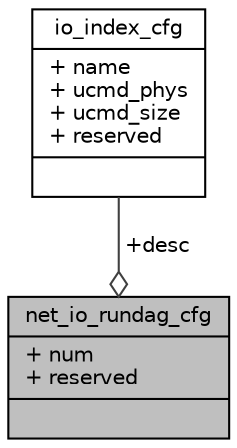digraph "net_io_rundag_cfg"
{
 // INTERACTIVE_SVG=YES
 // LATEX_PDF_SIZE
  bgcolor="transparent";
  edge [fontname="Helvetica",fontsize="10",labelfontname="Helvetica",labelfontsize="10"];
  node [fontname="Helvetica",fontsize="10",shape=record];
  Node1 [label="{net_io_rundag_cfg\n|+ num\l+ reserved\l|}",height=0.2,width=0.4,color="black", fillcolor="grey75", style="filled", fontcolor="black",tooltip=" "];
  Node2 -> Node1 [color="grey25",fontsize="10",style="solid",label=" +desc" ,arrowhead="odiamond",fontname="Helvetica"];
  Node2 [label="{io_index_cfg\n|+ name\l+ ucmd_phys\l+ ucmd_size\l+ reserved\l|}",height=0.2,width=0.4,color="black",URL="$d0/d89/structio__index__cfg.html",tooltip=" "];
}
